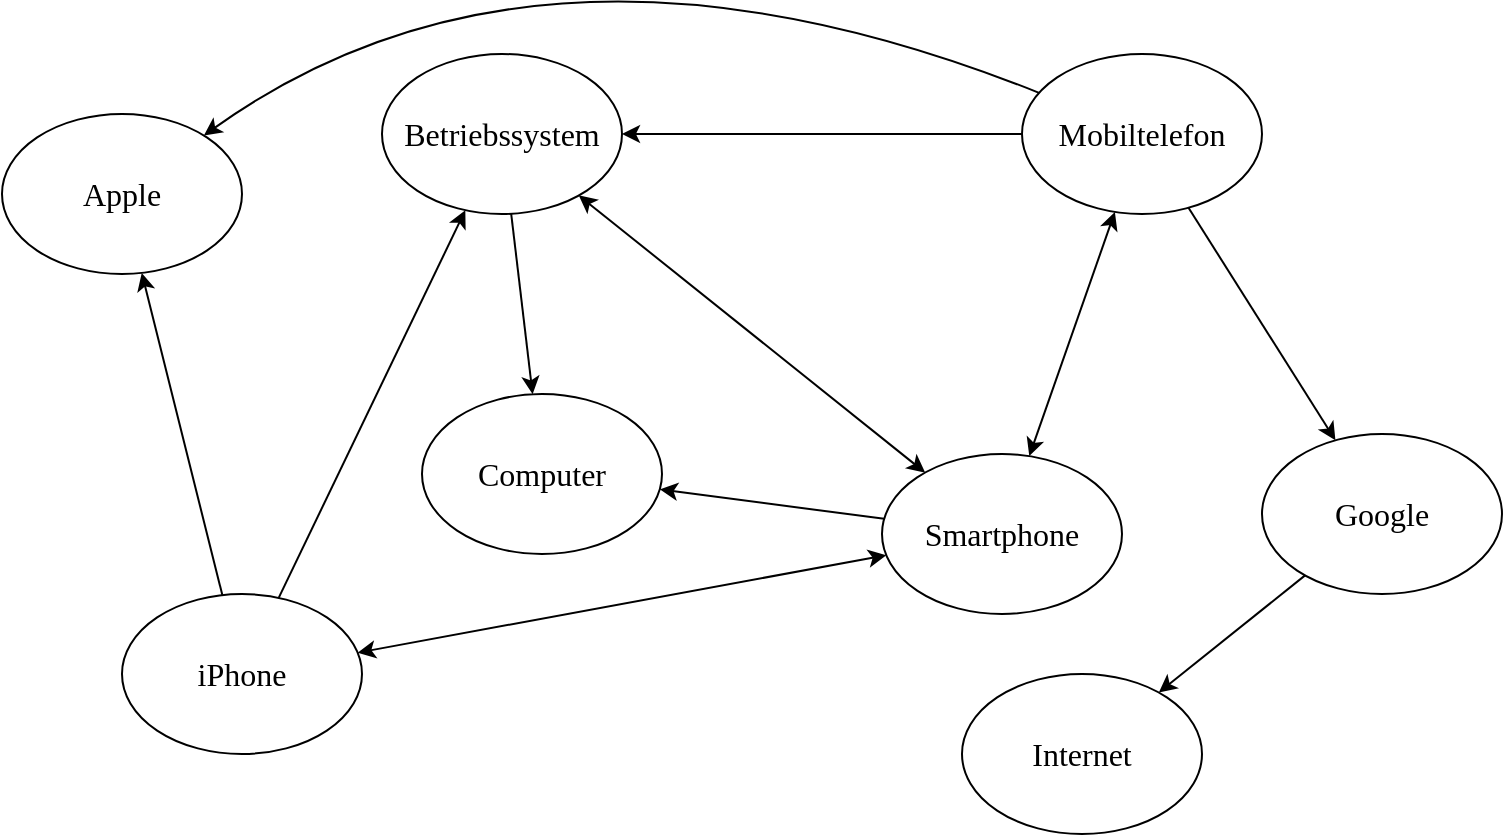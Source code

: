 <mxfile>
    <diagram name="Page-1" id="KB8Ok2DvNuGD_wmBjVxV">
        <mxGraphModel dx="1218" dy="1337" grid="1" gridSize="10" guides="1" tooltips="1" connect="1" arrows="1" fold="1" page="1" pageScale="1" pageWidth="850" pageHeight="1100" math="0" shadow="0">
            <root>
                <mxCell id="0"/>
                <mxCell id="1" parent="0"/>
                <mxCell id="sftyYVtjVENT-q0x5Cpo-1" value="Betriebssystem" style="ellipse;whiteSpace=wrap;html=1;fontFamily=Alegreya;fontSize=16;" parent="1" vertex="1">
                    <mxGeometry x="240" y="50" width="120" height="80" as="geometry"/>
                </mxCell>
                <mxCell id="sftyYVtjVENT-q0x5Cpo-3" value="Computer" style="ellipse;whiteSpace=wrap;html=1;fontFamily=Alegreya;fontSize=16;" parent="1" vertex="1">
                    <mxGeometry x="260" y="220" width="120" height="80" as="geometry"/>
                </mxCell>
                <mxCell id="sftyYVtjVENT-q0x5Cpo-4" value="" style="endArrow=classic;html=1;rounded=0;" parent="1" source="sftyYVtjVENT-q0x5Cpo-1" target="sftyYVtjVENT-q0x5Cpo-3" edge="1">
                    <mxGeometry width="50" height="50" relative="1" as="geometry">
                        <mxPoint x="330" y="340" as="sourcePoint"/>
                        <mxPoint x="380" y="290" as="targetPoint"/>
                    </mxGeometry>
                </mxCell>
                <mxCell id="sftyYVtjVENT-q0x5Cpo-5" value="Smartphone" style="ellipse;whiteSpace=wrap;html=1;fontFamily=Alegreya;fontSize=16;" parent="1" vertex="1">
                    <mxGeometry x="490" y="250" width="120" height="80" as="geometry"/>
                </mxCell>
                <mxCell id="sftyYVtjVENT-q0x5Cpo-7" value="" style="endArrow=classic;startArrow=classic;html=1;rounded=0;startFill=1;endFill=1;" parent="1" source="sftyYVtjVENT-q0x5Cpo-5" target="sftyYVtjVENT-q0x5Cpo-1" edge="1">
                    <mxGeometry width="50" height="50" relative="1" as="geometry">
                        <mxPoint x="470" y="390" as="sourcePoint"/>
                        <mxPoint x="380" y="290" as="targetPoint"/>
                    </mxGeometry>
                </mxCell>
                <mxCell id="sftyYVtjVENT-q0x5Cpo-8" value="" style="endArrow=classic;html=1;rounded=0;" parent="1" source="sftyYVtjVENT-q0x5Cpo-5" target="sftyYVtjVENT-q0x5Cpo-3" edge="1">
                    <mxGeometry width="50" height="50" relative="1" as="geometry">
                        <mxPoint x="330" y="340" as="sourcePoint"/>
                        <mxPoint x="380" y="290" as="targetPoint"/>
                    </mxGeometry>
                </mxCell>
                <mxCell id="sftyYVtjVENT-q0x5Cpo-9" value="Mobiltelefon" style="ellipse;whiteSpace=wrap;html=1;fontFamily=Alegreya;fontSize=16;" parent="1" vertex="1">
                    <mxGeometry x="560" y="50" width="120" height="80" as="geometry"/>
                </mxCell>
                <mxCell id="sftyYVtjVENT-q0x5Cpo-10" value="" style="endArrow=classic;startArrow=classic;html=1;rounded=0;startFill=1;endFill=1;" parent="1" source="sftyYVtjVENT-q0x5Cpo-9" target="sftyYVtjVENT-q0x5Cpo-5" edge="1">
                    <mxGeometry width="50" height="50" relative="1" as="geometry">
                        <mxPoint x="500" y="470" as="sourcePoint"/>
                        <mxPoint x="550" y="420" as="targetPoint"/>
                    </mxGeometry>
                </mxCell>
                <mxCell id="sftyYVtjVENT-q0x5Cpo-11" value="" style="endArrow=classic;html=1;rounded=0;" parent="1" source="sftyYVtjVENT-q0x5Cpo-9" target="sftyYVtjVENT-q0x5Cpo-1" edge="1">
                    <mxGeometry width="50" height="50" relative="1" as="geometry">
                        <mxPoint x="430" y="670" as="sourcePoint"/>
                        <mxPoint x="480" y="620" as="targetPoint"/>
                    </mxGeometry>
                </mxCell>
                <mxCell id="sftyYVtjVENT-q0x5Cpo-13" value="iPhone" style="ellipse;whiteSpace=wrap;html=1;fontFamily=Alegreya;fontSize=16;" parent="1" vertex="1">
                    <mxGeometry x="110" y="320" width="120" height="80" as="geometry"/>
                </mxCell>
                <mxCell id="sftyYVtjVENT-q0x5Cpo-14" value="Apple" style="ellipse;whiteSpace=wrap;html=1;fontFamily=Alegreya;fontSize=16;" parent="1" vertex="1">
                    <mxGeometry x="50" y="80" width="120" height="80" as="geometry"/>
                </mxCell>
                <mxCell id="sftyYVtjVENT-q0x5Cpo-15" value="" style="endArrow=classic;html=1;rounded=0;startArrow=classic;startFill=1;endFill=1;" parent="1" source="sftyYVtjVENT-q0x5Cpo-5" target="sftyYVtjVENT-q0x5Cpo-13" edge="1">
                    <mxGeometry width="50" height="50" relative="1" as="geometry">
                        <mxPoint x="410" y="410" as="sourcePoint"/>
                        <mxPoint x="460" y="360" as="targetPoint"/>
                    </mxGeometry>
                </mxCell>
                <mxCell id="sftyYVtjVENT-q0x5Cpo-16" value="" style="endArrow=classic;html=1;rounded=0;" parent="1" source="sftyYVtjVENT-q0x5Cpo-13" target="sftyYVtjVENT-q0x5Cpo-14" edge="1">
                    <mxGeometry width="50" height="50" relative="1" as="geometry">
                        <mxPoint x="130" y="490" as="sourcePoint"/>
                        <mxPoint x="180" y="440" as="targetPoint"/>
                    </mxGeometry>
                </mxCell>
                <mxCell id="sftyYVtjVENT-q0x5Cpo-19" value="" style="endArrow=classic;html=1;rounded=0;" parent="1" source="sftyYVtjVENT-q0x5Cpo-13" target="sftyYVtjVENT-q0x5Cpo-1" edge="1">
                    <mxGeometry width="50" height="50" relative="1" as="geometry">
                        <mxPoint x="400" y="470" as="sourcePoint"/>
                        <mxPoint x="450" y="420" as="targetPoint"/>
                    </mxGeometry>
                </mxCell>
                <mxCell id="sftyYVtjVENT-q0x5Cpo-20" value="Google" style="ellipse;whiteSpace=wrap;html=1;fontFamily=Alegreya;fontSize=16;" parent="1" vertex="1">
                    <mxGeometry x="680" y="240" width="120" height="80" as="geometry"/>
                </mxCell>
                <mxCell id="sftyYVtjVENT-q0x5Cpo-21" value="" style="endArrow=classic;html=1;rounded=0;" parent="1" source="sftyYVtjVENT-q0x5Cpo-9" target="sftyYVtjVENT-q0x5Cpo-20" edge="1">
                    <mxGeometry width="50" height="50" relative="1" as="geometry">
                        <mxPoint x="680" y="-10" as="sourcePoint"/>
                        <mxPoint x="730" y="-60" as="targetPoint"/>
                    </mxGeometry>
                </mxCell>
                <mxCell id="sftyYVtjVENT-q0x5Cpo-22" value="Internet" style="ellipse;whiteSpace=wrap;html=1;fontFamily=Alegreya;fontSize=16;" parent="1" vertex="1">
                    <mxGeometry x="530" y="360" width="120" height="80" as="geometry"/>
                </mxCell>
                <mxCell id="sftyYVtjVENT-q0x5Cpo-23" value="" style="endArrow=classic;html=1;rounded=0;" parent="1" source="sftyYVtjVENT-q0x5Cpo-20" target="sftyYVtjVENT-q0x5Cpo-22" edge="1">
                    <mxGeometry width="50" height="50" relative="1" as="geometry">
                        <mxPoint x="780" y="150" as="sourcePoint"/>
                        <mxPoint x="830" y="100" as="targetPoint"/>
                    </mxGeometry>
                </mxCell>
                <mxCell id="2" value="" style="endArrow=classic;html=1;rounded=0;curved=1;" edge="1" parent="1" source="sftyYVtjVENT-q0x5Cpo-9" target="sftyYVtjVENT-q0x5Cpo-14">
                    <mxGeometry width="50" height="50" relative="1" as="geometry">
                        <mxPoint x="570" y="100" as="sourcePoint"/>
                        <mxPoint x="370" y="100" as="targetPoint"/>
                        <Array as="points">
                            <mxPoint x="320" y="-30"/>
                        </Array>
                    </mxGeometry>
                </mxCell>
            </root>
        </mxGraphModel>
    </diagram>
</mxfile>
